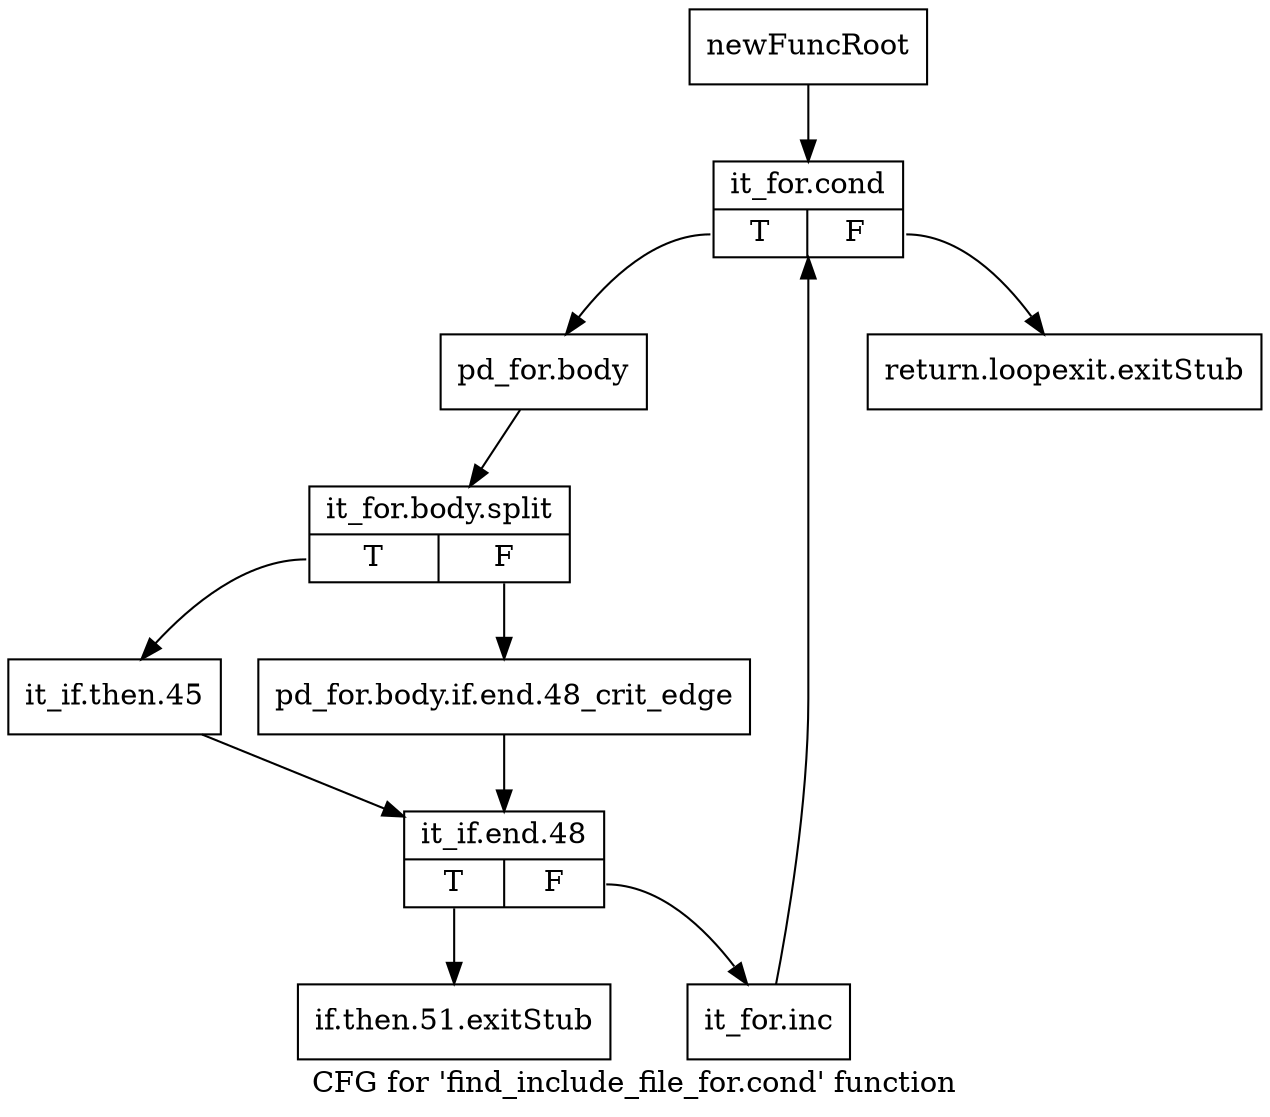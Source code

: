 digraph "CFG for 'find_include_file_for.cond' function" {
	label="CFG for 'find_include_file_for.cond' function";

	Node0xa2bcba0 [shape=record,label="{newFuncRoot}"];
	Node0xa2bcba0 -> Node0xa2bcc90;
	Node0xa2bcbf0 [shape=record,label="{return.loopexit.exitStub}"];
	Node0xa2bcc40 [shape=record,label="{if.then.51.exitStub}"];
	Node0xa2bcc90 [shape=record,label="{it_for.cond|{<s0>T|<s1>F}}"];
	Node0xa2bcc90:s0 -> Node0xa2bcce0;
	Node0xa2bcc90:s1 -> Node0xa2bcbf0;
	Node0xa2bcce0 [shape=record,label="{pd_for.body}"];
	Node0xa2bcce0 -> Node0xf055cd0;
	Node0xf055cd0 [shape=record,label="{it_for.body.split|{<s0>T|<s1>F}}"];
	Node0xf055cd0:s0 -> Node0xa2bcd80;
	Node0xf055cd0:s1 -> Node0xa2bcd30;
	Node0xa2bcd30 [shape=record,label="{pd_for.body.if.end.48_crit_edge}"];
	Node0xa2bcd30 -> Node0xa2bcdd0;
	Node0xa2bcd80 [shape=record,label="{it_if.then.45}"];
	Node0xa2bcd80 -> Node0xa2bcdd0;
	Node0xa2bcdd0 [shape=record,label="{it_if.end.48|{<s0>T|<s1>F}}"];
	Node0xa2bcdd0:s0 -> Node0xa2bcc40;
	Node0xa2bcdd0:s1 -> Node0xa2bce20;
	Node0xa2bce20 [shape=record,label="{it_for.inc}"];
	Node0xa2bce20 -> Node0xa2bcc90;
}
